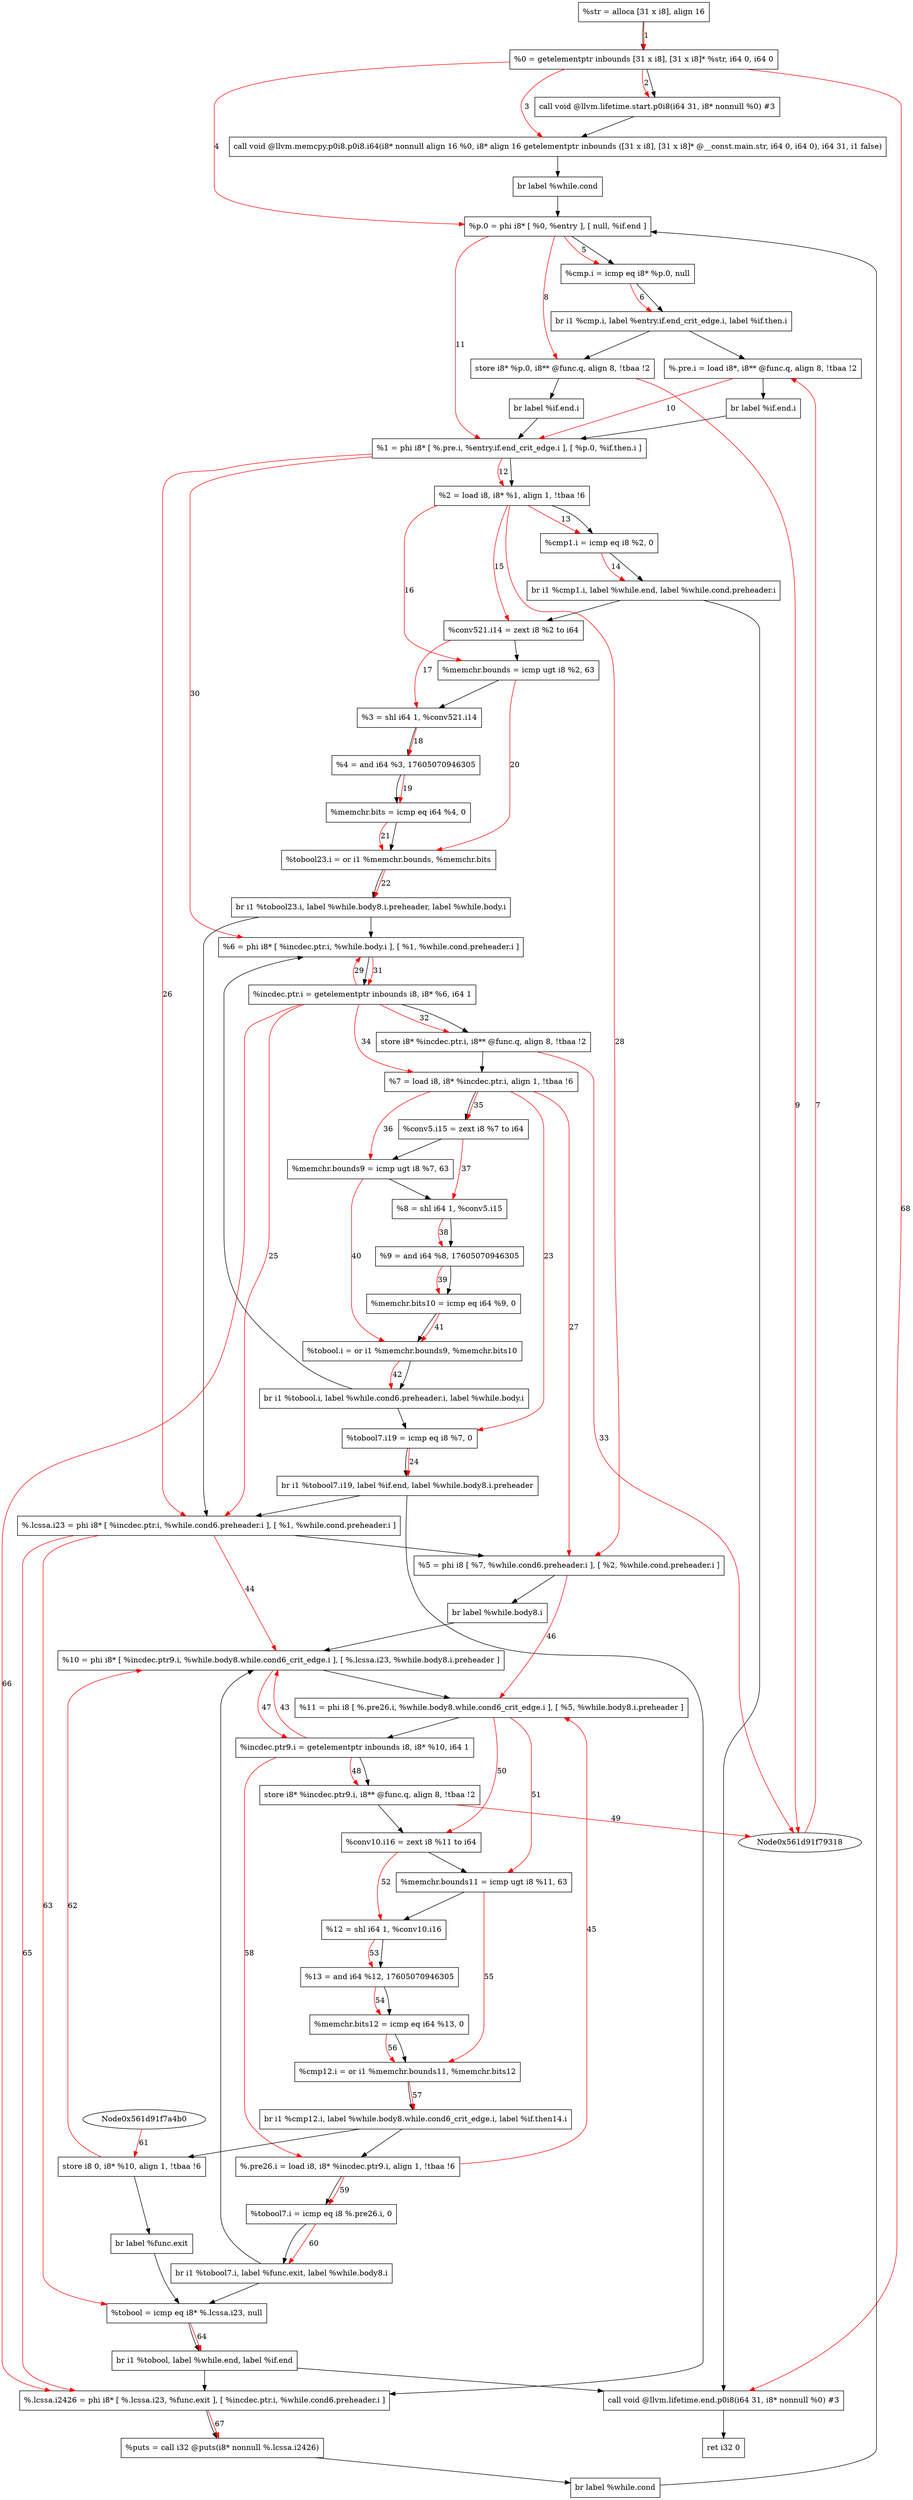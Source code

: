 digraph "CDFG for'main' function" {
	Node0x561d91f7ef58[shape=record, label="  %str = alloca [31 x i8], align 16"]
	Node0x561d91f7f038[shape=record, label="  %0 = getelementptr inbounds [31 x i8], [31 x i8]* %str, i64 0, i64 0"]
	Node0x561d91f7f288[shape=record, label="  call void @llvm.lifetime.start.p0i8(i64 31, i8* nonnull %0) #3"]
	Node0x561d91f7f9e8[shape=record, label="  call void @llvm.memcpy.p0i8.p0i8.i64(i8* nonnull align 16 %0, i8* align 16 getelementptr inbounds ([31 x i8], [31 x i8]* @__const.main.str, i64 0, i64 0), i64 31, i1 false)"]
	Node0x561d91f7fb58[shape=record, label="  br label %while.cond"]
	Node0x561d91f7fbf8[shape=record, label="  %p.0 = phi i8* [ %0, %entry ], [ null, %if.end ]"]
	Node0x561d91f7fce0[shape=record, label="  %cmp.i = icmp eq i8* %p.0, null"]
	Node0x561d91f80798[shape=record, label="  br i1 %cmp.i, label %entry.if.end_crit_edge.i, label %if.then.i"]
	Node0x561d91f7fe18[shape=record, label="  %.pre.i = load i8*, i8** @func.q, align 8, !tbaa !2"]
	Node0x561d91f80928[shape=record, label="  br label %if.end.i"]
	Node0x561d91f809a0[shape=record, label="  store i8* %p.0, i8** @func.q, align 8, !tbaa !2"]
	Node0x561d91f80708[shape=record, label="  br label %if.end.i"]
	Node0x561d91f809f8[shape=record, label="  %1 = phi i8* [ %.pre.i, %entry.if.end_crit_edge.i ], [ %p.0, %if.then.i ]"]
	Node0x561d91f808c8[shape=record, label="  %2 = load i8, i8* %1, align 1, !tbaa !6"]
	Node0x561d91f80ae0[shape=record, label="  %cmp1.i = icmp eq i8 %2, 0"]
	Node0x561d91f80ec8[shape=record, label="  br i1 %cmp1.i, label %while.end, label %while.cond.preheader.i"]
	Node0x561d91f80e38[shape=record, label="  %conv521.i14 = zext i8 %2 to i64"]
	Node0x561d91f80fa0[shape=record, label="  %memchr.bounds = icmp ugt i8 %2, 63"]
	Node0x561d91f81040[shape=record, label="  %3 = shl i64 1, %conv521.i14"]
	Node0x561d91f810e0[shape=record, label="  %4 = and i64 %3, 17605070946305"]
	Node0x561d91f811a0[shape=record, label="  %memchr.bits = icmp eq i64 %4, 0"]
	Node0x561d91f81210[shape=record, label="  %tobool23.i = or i1 %memchr.bounds, %memchr.bits"]
	Node0x561d91f81488[shape=record, label="  br i1 %tobool23.i, label %while.body8.i.preheader, label %while.body.i"]
	Node0x561d91f81670[shape=record, label="  %tobool7.i19 = icmp eq i8 %7, 0"]
	Node0x561d91f81788[shape=record, label="  br i1 %tobool7.i19, label %if.end, label %while.body8.i.preheader"]
	Node0x561d91f81838[shape=record, label="  %.lcssa.i23 = phi i8* [ %incdec.ptr.i, %while.cond6.preheader.i ], [ %1, %while.cond.preheader.i ]"]
	Node0x561d91f81908[shape=record, label="  %5 = phi i8 [ %7, %while.cond6.preheader.i ], [ %2, %while.cond.preheader.i ]"]
	Node0x561d91f81a08[shape=record, label="  br label %while.body8.i"]
	Node0x561d91f81a58[shape=record, label="  %6 = phi i8* [ %incdec.ptr.i, %while.body.i ], [ %1, %while.cond.preheader.i ]"]
	Node0x561d91f81b20[shape=record, label="  %incdec.ptr.i = getelementptr inbounds i8, i8* %6, i64 1"]
	Node0x561d91f81ba0[shape=record, label="  store i8* %incdec.ptr.i, i8** @func.q, align 8, !tbaa !2"]
	Node0x561d91f81348[shape=record, label="  %7 = load i8, i8* %incdec.ptr.i, align 1, !tbaa !6"]
	Node0x561d91f813f8[shape=record, label="  %conv5.i15 = zext i8 %7 to i64"]
	Node0x561d91f81f40[shape=record, label="  %memchr.bounds9 = icmp ugt i8 %7, 63"]
	Node0x561d91f81fb0[shape=record, label="  %8 = shl i64 1, %conv5.i15"]
	Node0x561d91f820b0[shape=record, label="  %9 = and i64 %8, 17605070946305"]
	Node0x561d91f82120[shape=record, label="  %memchr.bits10 = icmp eq i64 %9, 0"]
	Node0x561d91f82190[shape=record, label="  %tobool.i = or i1 %memchr.bounds9, %memchr.bits10"]
	Node0x561d91f82278[shape=record, label="  br i1 %tobool.i, label %while.cond6.preheader.i, label %while.body.i"]
	Node0x561d91f823b8[shape=record, label="  %10 = phi i8* [ %incdec.ptr9.i, %while.body8.while.cond6_crit_edge.i ], [ %.lcssa.i23, %while.body8.i.preheader ]"]
	Node0x561d91f82518[shape=record, label="  %11 = phi i8 [ %.pre26.i, %while.body8.while.cond6_crit_edge.i ], [ %5, %while.body8.i.preheader ]"]
	Node0x561d91f825e0[shape=record, label="  %incdec.ptr9.i = getelementptr inbounds i8, i8* %10, i64 1"]
	Node0x561d91f82660[shape=record, label="  store i8* %incdec.ptr9.i, i8** @func.q, align 8, !tbaa !2"]
	Node0x561d91f81568[shape=record, label="  %conv10.i16 = zext i8 %11 to i64"]
	Node0x561d91f826e0[shape=record, label="  %memchr.bounds11 = icmp ugt i8 %11, 63"]
	Node0x561d91f82750[shape=record, label="  %12 = shl i64 1, %conv10.i16"]
	Node0x561d91f827c0[shape=record, label="  %13 = and i64 %12, 17605070946305"]
	Node0x561d91f82830[shape=record, label="  %memchr.bits12 = icmp eq i64 %13, 0"]
	Node0x561d91f828d0[shape=record, label="  %cmp12.i = or i1 %memchr.bounds11, %memchr.bits12"]
	Node0x561d91f82a38[shape=record, label="  br i1 %cmp12.i, label %while.body8.while.cond6_crit_edge.i, label %if.then14.i"]
	Node0x561d91f82308[shape=record, label="  %.pre26.i = load i8, i8* %incdec.ptr9.i, align 1, !tbaa !6"]
	Node0x561d91f82ae0[shape=record, label="  %tobool7.i = icmp eq i8 %.pre26.i, 0"]
	Node0x561d91f82bb8[shape=record, label="  br i1 %tobool7.i, label %func.exit, label %while.body8.i"]
	Node0x561d91f82c30[shape=record, label="  store i8 0, i8* %10, align 1, !tbaa !6"]
	Node0x561d91f829a8[shape=record, label="  br label %func.exit"]
	Node0x561d91f82cb0[shape=record, label="  %tobool = icmp eq i8* %.lcssa.i23, null"]
	Node0x561d91f82d38[shape=record, label="  br i1 %tobool, label %while.end, label %if.end"]
	Node0x561d91f82d88[shape=record, label="  %.lcssa.i2426 = phi i8* [ %.lcssa.i23, %func.exit ], [ %incdec.ptr.i, %while.cond6.preheader.i ]"]
	Node0x561d91f82f40[shape=record, label="  %puts = call i32 @puts(i8* nonnull %.lcssa.i2426)"]
	Node0x561d91f82468[shape=record, label="  br label %while.cond"]
	Node0x561d91f83108[shape=record, label="  call void @llvm.lifetime.end.p0i8(i64 31, i8* nonnull %0) #3"]
	Node0x561d91f80b88[shape=record, label="  ret i32 0"]
	Node0x561d91f7ef58 -> Node0x561d91f7f038
	Node0x561d91f7f038 -> Node0x561d91f7f288
	Node0x561d91f7f288 -> Node0x561d91f7f9e8
	Node0x561d91f7f9e8 -> Node0x561d91f7fb58
	Node0x561d91f7fb58 -> Node0x561d91f7fbf8
	Node0x561d91f7fbf8 -> Node0x561d91f7fce0
	Node0x561d91f7fce0 -> Node0x561d91f80798
	Node0x561d91f80798 -> Node0x561d91f7fe18
	Node0x561d91f80798 -> Node0x561d91f809a0
	Node0x561d91f7fe18 -> Node0x561d91f80928
	Node0x561d91f80928 -> Node0x561d91f809f8
	Node0x561d91f809a0 -> Node0x561d91f80708
	Node0x561d91f80708 -> Node0x561d91f809f8
	Node0x561d91f809f8 -> Node0x561d91f808c8
	Node0x561d91f808c8 -> Node0x561d91f80ae0
	Node0x561d91f80ae0 -> Node0x561d91f80ec8
	Node0x561d91f80ec8 -> Node0x561d91f83108
	Node0x561d91f80ec8 -> Node0x561d91f80e38
	Node0x561d91f80e38 -> Node0x561d91f80fa0
	Node0x561d91f80fa0 -> Node0x561d91f81040
	Node0x561d91f81040 -> Node0x561d91f810e0
	Node0x561d91f810e0 -> Node0x561d91f811a0
	Node0x561d91f811a0 -> Node0x561d91f81210
	Node0x561d91f81210 -> Node0x561d91f81488
	Node0x561d91f81488 -> Node0x561d91f81838
	Node0x561d91f81488 -> Node0x561d91f81a58
	Node0x561d91f81670 -> Node0x561d91f81788
	Node0x561d91f81788 -> Node0x561d91f82d88
	Node0x561d91f81788 -> Node0x561d91f81838
	Node0x561d91f81838 -> Node0x561d91f81908
	Node0x561d91f81908 -> Node0x561d91f81a08
	Node0x561d91f81a08 -> Node0x561d91f823b8
	Node0x561d91f81a58 -> Node0x561d91f81b20
	Node0x561d91f81b20 -> Node0x561d91f81ba0
	Node0x561d91f81ba0 -> Node0x561d91f81348
	Node0x561d91f81348 -> Node0x561d91f813f8
	Node0x561d91f813f8 -> Node0x561d91f81f40
	Node0x561d91f81f40 -> Node0x561d91f81fb0
	Node0x561d91f81fb0 -> Node0x561d91f820b0
	Node0x561d91f820b0 -> Node0x561d91f82120
	Node0x561d91f82120 -> Node0x561d91f82190
	Node0x561d91f82190 -> Node0x561d91f82278
	Node0x561d91f82278 -> Node0x561d91f81670
	Node0x561d91f82278 -> Node0x561d91f81a58
	Node0x561d91f823b8 -> Node0x561d91f82518
	Node0x561d91f82518 -> Node0x561d91f825e0
	Node0x561d91f825e0 -> Node0x561d91f82660
	Node0x561d91f82660 -> Node0x561d91f81568
	Node0x561d91f81568 -> Node0x561d91f826e0
	Node0x561d91f826e0 -> Node0x561d91f82750
	Node0x561d91f82750 -> Node0x561d91f827c0
	Node0x561d91f827c0 -> Node0x561d91f82830
	Node0x561d91f82830 -> Node0x561d91f828d0
	Node0x561d91f828d0 -> Node0x561d91f82a38
	Node0x561d91f82a38 -> Node0x561d91f82308
	Node0x561d91f82a38 -> Node0x561d91f82c30
	Node0x561d91f82308 -> Node0x561d91f82ae0
	Node0x561d91f82ae0 -> Node0x561d91f82bb8
	Node0x561d91f82bb8 -> Node0x561d91f82cb0
	Node0x561d91f82bb8 -> Node0x561d91f823b8
	Node0x561d91f82c30 -> Node0x561d91f829a8
	Node0x561d91f829a8 -> Node0x561d91f82cb0
	Node0x561d91f82cb0 -> Node0x561d91f82d38
	Node0x561d91f82d38 -> Node0x561d91f83108
	Node0x561d91f82d38 -> Node0x561d91f82d88
	Node0x561d91f82d88 -> Node0x561d91f82f40
	Node0x561d91f82f40 -> Node0x561d91f82468
	Node0x561d91f82468 -> Node0x561d91f7fbf8
	Node0x561d91f83108 -> Node0x561d91f80b88
edge [color=red]
	Node0x561d91f7ef58 -> Node0x561d91f7f038[label="1"]
	Node0x561d91f7f038 -> Node0x561d91f7f288[label="2"]
	Node0x561d91f7f038 -> Node0x561d91f7f9e8[label="3"]
	Node0x561d91f7f038 -> Node0x561d91f7fbf8[label="4"]
	Node0x561d91f7fbf8 -> Node0x561d91f7fce0[label="5"]
	Node0x561d91f7fce0 -> Node0x561d91f80798[label="6"]
	Node0x561d91f79318 -> Node0x561d91f7fe18[label="7"]
	Node0x561d91f7fbf8 -> Node0x561d91f809a0[label="8"]
	Node0x561d91f809a0 -> Node0x561d91f79318[label="9"]
	Node0x561d91f7fe18 -> Node0x561d91f809f8[label="10"]
	Node0x561d91f7fbf8 -> Node0x561d91f809f8[label="11"]
	Node0x561d91f809f8 -> Node0x561d91f808c8[label="12"]
	Node0x561d91f808c8 -> Node0x561d91f80ae0[label="13"]
	Node0x561d91f80ae0 -> Node0x561d91f80ec8[label="14"]
	Node0x561d91f808c8 -> Node0x561d91f80e38[label="15"]
	Node0x561d91f808c8 -> Node0x561d91f80fa0[label="16"]
	Node0x561d91f80e38 -> Node0x561d91f81040[label="17"]
	Node0x561d91f81040 -> Node0x561d91f810e0[label="18"]
	Node0x561d91f810e0 -> Node0x561d91f811a0[label="19"]
	Node0x561d91f80fa0 -> Node0x561d91f81210[label="20"]
	Node0x561d91f811a0 -> Node0x561d91f81210[label="21"]
	Node0x561d91f81210 -> Node0x561d91f81488[label="22"]
	Node0x561d91f81348 -> Node0x561d91f81670[label="23"]
	Node0x561d91f81670 -> Node0x561d91f81788[label="24"]
	Node0x561d91f81b20 -> Node0x561d91f81838[label="25"]
	Node0x561d91f809f8 -> Node0x561d91f81838[label="26"]
	Node0x561d91f81348 -> Node0x561d91f81908[label="27"]
	Node0x561d91f808c8 -> Node0x561d91f81908[label="28"]
	Node0x561d91f81b20 -> Node0x561d91f81a58[label="29"]
	Node0x561d91f809f8 -> Node0x561d91f81a58[label="30"]
	Node0x561d91f81a58 -> Node0x561d91f81b20[label="31"]
	Node0x561d91f81b20 -> Node0x561d91f81ba0[label="32"]
	Node0x561d91f81ba0 -> Node0x561d91f79318[label="33"]
	Node0x561d91f81b20 -> Node0x561d91f81348[label="34"]
	Node0x561d91f81348 -> Node0x561d91f813f8[label="35"]
	Node0x561d91f81348 -> Node0x561d91f81f40[label="36"]
	Node0x561d91f813f8 -> Node0x561d91f81fb0[label="37"]
	Node0x561d91f81fb0 -> Node0x561d91f820b0[label="38"]
	Node0x561d91f820b0 -> Node0x561d91f82120[label="39"]
	Node0x561d91f81f40 -> Node0x561d91f82190[label="40"]
	Node0x561d91f82120 -> Node0x561d91f82190[label="41"]
	Node0x561d91f82190 -> Node0x561d91f82278[label="42"]
	Node0x561d91f825e0 -> Node0x561d91f823b8[label="43"]
	Node0x561d91f81838 -> Node0x561d91f823b8[label="44"]
	Node0x561d91f82308 -> Node0x561d91f82518[label="45"]
	Node0x561d91f81908 -> Node0x561d91f82518[label="46"]
	Node0x561d91f823b8 -> Node0x561d91f825e0[label="47"]
	Node0x561d91f825e0 -> Node0x561d91f82660[label="48"]
	Node0x561d91f82660 -> Node0x561d91f79318[label="49"]
	Node0x561d91f82518 -> Node0x561d91f81568[label="50"]
	Node0x561d91f82518 -> Node0x561d91f826e0[label="51"]
	Node0x561d91f81568 -> Node0x561d91f82750[label="52"]
	Node0x561d91f82750 -> Node0x561d91f827c0[label="53"]
	Node0x561d91f827c0 -> Node0x561d91f82830[label="54"]
	Node0x561d91f826e0 -> Node0x561d91f828d0[label="55"]
	Node0x561d91f82830 -> Node0x561d91f828d0[label="56"]
	Node0x561d91f828d0 -> Node0x561d91f82a38[label="57"]
	Node0x561d91f825e0 -> Node0x561d91f82308[label="58"]
	Node0x561d91f82308 -> Node0x561d91f82ae0[label="59"]
	Node0x561d91f82ae0 -> Node0x561d91f82bb8[label="60"]
	Node0x561d91f7a4b0 -> Node0x561d91f82c30[label="61"]
	Node0x561d91f82c30 -> Node0x561d91f823b8[label="62"]
	Node0x561d91f81838 -> Node0x561d91f82cb0[label="63"]
	Node0x561d91f82cb0 -> Node0x561d91f82d38[label="64"]
	Node0x561d91f81838 -> Node0x561d91f82d88[label="65"]
	Node0x561d91f81b20 -> Node0x561d91f82d88[label="66"]
	Node0x561d91f82d88 -> Node0x561d91f82f40[label="67"]
	Node0x561d91f7f038 -> Node0x561d91f83108[label="68"]
}
